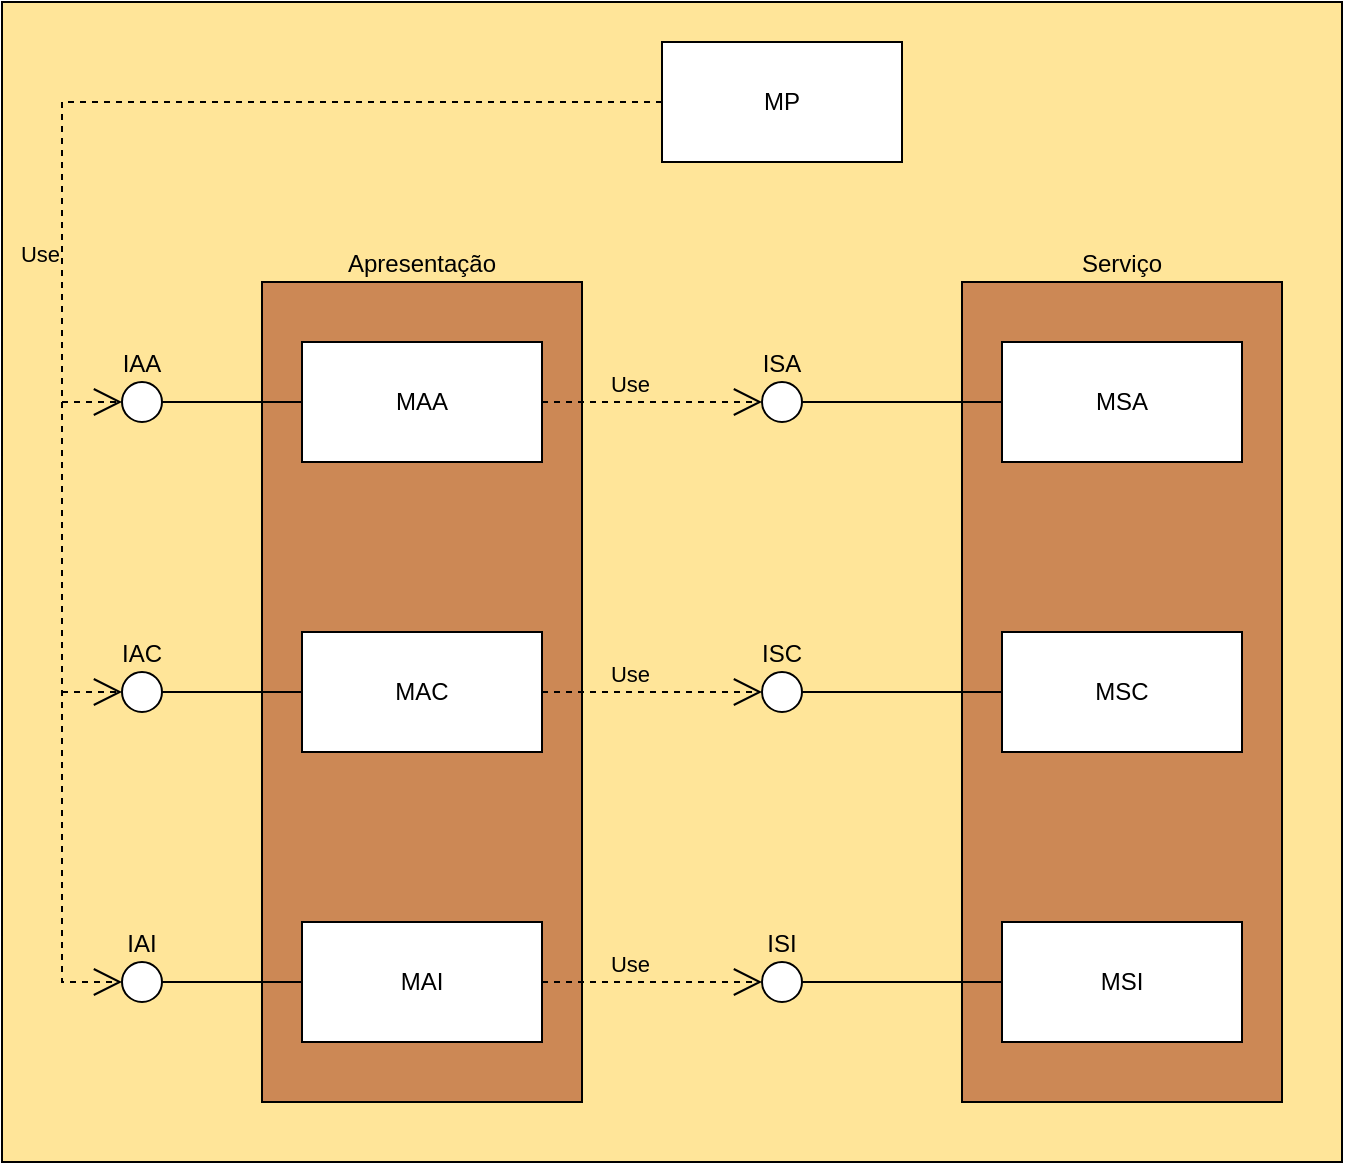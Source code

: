<mxfile version="27.0.9">
  <diagram name="Page-1" id="kg7k66CQdBWr9jU29U3g">
    <mxGraphModel dx="1426" dy="888" grid="1" gridSize="10" guides="1" tooltips="1" connect="1" arrows="1" fold="1" page="1" pageScale="1" pageWidth="1169" pageHeight="827" math="0" shadow="0">
      <root>
        <mxCell id="0" />
        <mxCell id="1" parent="0" />
        <mxCell id="DwegPXyZ7HxNuzQq-i74-1" value="" style="rounded=0;whiteSpace=wrap;html=1;perimeterSpacing=1;fillColor=#FFE599;" vertex="1" parent="1">
          <mxGeometry x="100" y="30" width="670" height="580" as="geometry" />
        </mxCell>
        <mxCell id="DwegPXyZ7HxNuzQq-i74-2" value="Apresentação" style="rounded=0;whiteSpace=wrap;html=1;labelPosition=center;verticalLabelPosition=top;align=center;verticalAlign=bottom;fillColor=#CC8855;" vertex="1" parent="1">
          <mxGeometry x="230" y="170" width="160" height="410" as="geometry" />
        </mxCell>
        <mxCell id="DwegPXyZ7HxNuzQq-i74-3" value="Serviço" style="rounded=0;whiteSpace=wrap;html=1;labelPosition=center;verticalLabelPosition=top;align=center;verticalAlign=bottom;fillColor=#CC8855;" vertex="1" parent="1">
          <mxGeometry x="580" y="170" width="160" height="410" as="geometry" />
        </mxCell>
        <mxCell id="DwegPXyZ7HxNuzQq-i74-4" value="MAA" style="rounded=0;whiteSpace=wrap;html=1;" vertex="1" parent="1">
          <mxGeometry x="250" y="200" width="120" height="60" as="geometry" />
        </mxCell>
        <mxCell id="DwegPXyZ7HxNuzQq-i74-5" value="MSA" style="rounded=0;whiteSpace=wrap;html=1;" vertex="1" parent="1">
          <mxGeometry x="600" y="200" width="120" height="60" as="geometry" />
        </mxCell>
        <mxCell id="DwegPXyZ7HxNuzQq-i74-6" value="MSC" style="rounded=0;whiteSpace=wrap;html=1;" vertex="1" parent="1">
          <mxGeometry x="600" y="345" width="120" height="60" as="geometry" />
        </mxCell>
        <mxCell id="DwegPXyZ7HxNuzQq-i74-7" value="MSI" style="rounded=0;whiteSpace=wrap;html=1;" vertex="1" parent="1">
          <mxGeometry x="600" y="490" width="120" height="60" as="geometry" />
        </mxCell>
        <mxCell id="DwegPXyZ7HxNuzQq-i74-8" value="MAI" style="rounded=0;whiteSpace=wrap;html=1;" vertex="1" parent="1">
          <mxGeometry x="250" y="490" width="120" height="60" as="geometry" />
        </mxCell>
        <mxCell id="DwegPXyZ7HxNuzQq-i74-9" value="MAC" style="rounded=0;whiteSpace=wrap;html=1;" vertex="1" parent="1">
          <mxGeometry x="250" y="345" width="120" height="60" as="geometry" />
        </mxCell>
        <mxCell id="DwegPXyZ7HxNuzQq-i74-10" value="MP" style="rounded=0;whiteSpace=wrap;html=1;fillColor=#FFFFFF;" vertex="1" parent="1">
          <mxGeometry x="430" y="50" width="120" height="60" as="geometry" />
        </mxCell>
        <mxCell id="DwegPXyZ7HxNuzQq-i74-11" value="Use" style="endArrow=open;endSize=12;dashed=1;html=1;rounded=0;exitX=0;exitY=0.5;exitDx=0;exitDy=0;entryX=0;entryY=0.5;entryDx=0;entryDy=0;labelBackgroundColor=none;labelPosition=left;verticalLabelPosition=top;align=right;verticalAlign=bottom;" edge="1" parent="1" source="DwegPXyZ7HxNuzQq-i74-10" target="DwegPXyZ7HxNuzQq-i74-17">
          <mxGeometry x="-0.001" width="160" relative="1" as="geometry">
            <mxPoint x="705" y="94.71" as="sourcePoint" />
            <mxPoint x="313.336" y="150" as="targetPoint" />
            <Array as="points">
              <mxPoint x="130" y="80" />
              <mxPoint x="130" y="300" />
              <mxPoint x="130" y="520" />
              <mxPoint x="150" y="520" />
            </Array>
            <mxPoint as="offset" />
          </mxGeometry>
        </mxCell>
        <mxCell id="DwegPXyZ7HxNuzQq-i74-12" value="IAA" style="ellipse;whiteSpace=wrap;html=1;aspect=fixed;labelPosition=center;verticalLabelPosition=top;align=center;verticalAlign=bottom;" vertex="1" parent="1">
          <mxGeometry x="160" y="220" width="20" height="20" as="geometry" />
        </mxCell>
        <mxCell id="DwegPXyZ7HxNuzQq-i74-13" value="" style="endArrow=none;html=1;rounded=0;exitX=0;exitY=0.5;exitDx=0;exitDy=0;entryX=1;entryY=0.5;entryDx=0;entryDy=0;" edge="1" parent="1" source="DwegPXyZ7HxNuzQq-i74-4" target="DwegPXyZ7HxNuzQq-i74-12">
          <mxGeometry width="50" height="50" relative="1" as="geometry">
            <mxPoint x="190" y="220" as="sourcePoint" />
            <mxPoint x="150" y="220" as="targetPoint" />
          </mxGeometry>
        </mxCell>
        <mxCell id="DwegPXyZ7HxNuzQq-i74-14" value="Use" style="endArrow=open;endSize=12;dashed=1;html=1;rounded=0;exitX=1;exitY=0.5;exitDx=0;exitDy=0;entryX=0;entryY=0.5;entryDx=0;entryDy=0;labelBackgroundColor=none;labelPosition=left;verticalLabelPosition=top;align=right;verticalAlign=bottom;" edge="1" parent="1" source="DwegPXyZ7HxNuzQq-i74-4" target="DwegPXyZ7HxNuzQq-i74-15">
          <mxGeometry width="160" relative="1" as="geometry">
            <mxPoint x="705" y="94.71" as="sourcePoint" />
            <mxPoint x="865" y="94.71" as="targetPoint" />
          </mxGeometry>
        </mxCell>
        <mxCell id="DwegPXyZ7HxNuzQq-i74-15" value="ISA" style="ellipse;whiteSpace=wrap;html=1;aspect=fixed;align=center;verticalAlign=bottom;labelPosition=center;verticalLabelPosition=top;" vertex="1" parent="1">
          <mxGeometry x="480" y="220" width="20" height="20" as="geometry" />
        </mxCell>
        <mxCell id="DwegPXyZ7HxNuzQq-i74-16" value="" style="endArrow=none;html=1;rounded=0;entryX=1;entryY=0.5;entryDx=0;entryDy=0;exitX=0;exitY=0.5;exitDx=0;exitDy=0;" edge="1" parent="1" source="DwegPXyZ7HxNuzQq-i74-5" target="DwegPXyZ7HxNuzQq-i74-15">
          <mxGeometry width="50" height="50" relative="1" as="geometry">
            <mxPoint x="740" y="210" as="sourcePoint" />
            <mxPoint x="790" y="160" as="targetPoint" />
          </mxGeometry>
        </mxCell>
        <mxCell id="DwegPXyZ7HxNuzQq-i74-17" value="IAI" style="ellipse;whiteSpace=wrap;html=1;aspect=fixed;labelPosition=center;verticalLabelPosition=top;align=center;verticalAlign=bottom;" vertex="1" parent="1">
          <mxGeometry x="160" y="510" width="20" height="20" as="geometry" />
        </mxCell>
        <mxCell id="DwegPXyZ7HxNuzQq-i74-18" value="" style="endArrow=none;html=1;rounded=0;exitX=0;exitY=0.5;exitDx=0;exitDy=0;entryX=1;entryY=0.5;entryDx=0;entryDy=0;" edge="1" parent="1" target="DwegPXyZ7HxNuzQq-i74-17">
          <mxGeometry width="50" height="50" relative="1" as="geometry">
            <mxPoint x="250" y="520" as="sourcePoint" />
            <mxPoint x="150" y="510" as="targetPoint" />
          </mxGeometry>
        </mxCell>
        <mxCell id="DwegPXyZ7HxNuzQq-i74-19" value="IAC" style="ellipse;whiteSpace=wrap;html=1;aspect=fixed;labelPosition=center;verticalLabelPosition=top;align=center;verticalAlign=bottom;" vertex="1" parent="1">
          <mxGeometry x="160" y="365" width="20" height="20" as="geometry" />
        </mxCell>
        <mxCell id="DwegPXyZ7HxNuzQq-i74-20" value="" style="endArrow=none;html=1;rounded=0;exitX=0;exitY=0.5;exitDx=0;exitDy=0;entryX=1;entryY=0.5;entryDx=0;entryDy=0;" edge="1" parent="1" source="DwegPXyZ7HxNuzQq-i74-9" target="DwegPXyZ7HxNuzQq-i74-19">
          <mxGeometry width="50" height="50" relative="1" as="geometry">
            <mxPoint x="230" y="375" as="sourcePoint" />
            <mxPoint x="130" y="365" as="targetPoint" />
          </mxGeometry>
        </mxCell>
        <mxCell id="DwegPXyZ7HxNuzQq-i74-21" value="" style="endArrow=open;endSize=12;dashed=1;html=1;rounded=0;entryX=0;entryY=0.5;entryDx=0;entryDy=0;" edge="1" parent="1" target="DwegPXyZ7HxNuzQq-i74-12">
          <mxGeometry width="160" relative="1" as="geometry">
            <mxPoint x="130" y="230" as="sourcePoint" />
            <mxPoint x="70" y="320" as="targetPoint" />
            <mxPoint as="offset" />
          </mxGeometry>
        </mxCell>
        <mxCell id="DwegPXyZ7HxNuzQq-i74-22" value="" style="endArrow=open;endSize=12;dashed=1;html=1;rounded=0;entryX=0;entryY=0.5;entryDx=0;entryDy=0;" edge="1" parent="1" target="DwegPXyZ7HxNuzQq-i74-19">
          <mxGeometry width="160" relative="1" as="geometry">
            <mxPoint x="130" y="375" as="sourcePoint" />
            <mxPoint x="180" y="250" as="targetPoint" />
            <mxPoint as="offset" />
          </mxGeometry>
        </mxCell>
        <mxCell id="DwegPXyZ7HxNuzQq-i74-23" value="Use" style="endArrow=open;endSize=12;dashed=1;html=1;rounded=0;exitX=1;exitY=0.5;exitDx=0;exitDy=0;entryX=0;entryY=0.5;entryDx=0;entryDy=0;labelBackgroundColor=none;labelPosition=left;verticalLabelPosition=top;align=right;verticalAlign=bottom;" edge="1" parent="1" source="DwegPXyZ7HxNuzQq-i74-8" target="DwegPXyZ7HxNuzQq-i74-24">
          <mxGeometry width="160" relative="1" as="geometry">
            <mxPoint x="380" y="240" as="sourcePoint" />
            <mxPoint x="875" y="104.71" as="targetPoint" />
          </mxGeometry>
        </mxCell>
        <mxCell id="DwegPXyZ7HxNuzQq-i74-24" value="ISI" style="ellipse;whiteSpace=wrap;html=1;aspect=fixed;labelPosition=center;verticalLabelPosition=top;align=center;verticalAlign=bottom;" vertex="1" parent="1">
          <mxGeometry x="480" y="510" width="20" height="20" as="geometry" />
        </mxCell>
        <mxCell id="DwegPXyZ7HxNuzQq-i74-25" value="" style="endArrow=none;html=1;rounded=0;entryX=1;entryY=0.5;entryDx=0;entryDy=0;exitX=0;exitY=0.5;exitDx=0;exitDy=0;" edge="1" parent="1" source="DwegPXyZ7HxNuzQq-i74-7" target="DwegPXyZ7HxNuzQq-i74-24">
          <mxGeometry width="50" height="50" relative="1" as="geometry">
            <mxPoint x="610" y="240" as="sourcePoint" />
            <mxPoint x="800" y="170" as="targetPoint" />
          </mxGeometry>
        </mxCell>
        <mxCell id="DwegPXyZ7HxNuzQq-i74-26" value="Use" style="endArrow=open;endSize=12;dashed=1;html=1;rounded=0;exitX=1;exitY=0.5;exitDx=0;exitDy=0;entryX=0;entryY=0.5;entryDx=0;entryDy=0;labelBackgroundColor=none;labelPosition=left;verticalLabelPosition=top;align=right;verticalAlign=bottom;" edge="1" parent="1" source="DwegPXyZ7HxNuzQq-i74-9" target="DwegPXyZ7HxNuzQq-i74-27">
          <mxGeometry width="160" relative="1" as="geometry">
            <mxPoint x="390" y="250" as="sourcePoint" />
            <mxPoint x="885" y="114.71" as="targetPoint" />
          </mxGeometry>
        </mxCell>
        <mxCell id="DwegPXyZ7HxNuzQq-i74-27" value="ISC" style="ellipse;whiteSpace=wrap;html=1;aspect=fixed;labelPosition=center;verticalLabelPosition=top;align=center;verticalAlign=bottom;" vertex="1" parent="1">
          <mxGeometry x="480" y="365" width="20" height="20" as="geometry" />
        </mxCell>
        <mxCell id="DwegPXyZ7HxNuzQq-i74-28" value="" style="endArrow=none;html=1;rounded=0;entryX=1;entryY=0.5;entryDx=0;entryDy=0;exitX=0;exitY=0.5;exitDx=0;exitDy=0;" edge="1" parent="1" source="DwegPXyZ7HxNuzQq-i74-6" target="DwegPXyZ7HxNuzQq-i74-27">
          <mxGeometry width="50" height="50" relative="1" as="geometry">
            <mxPoint x="620" y="250" as="sourcePoint" />
            <mxPoint x="810" y="180" as="targetPoint" />
          </mxGeometry>
        </mxCell>
      </root>
    </mxGraphModel>
  </diagram>
</mxfile>
